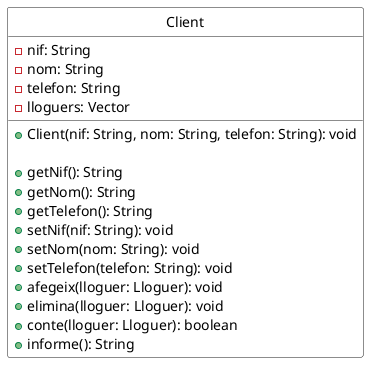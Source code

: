 @startuml
    skinparam class {
        BackgroundColor #ffffff
        ArrowColor #0000FF
    }

    hide circle

    Class Client {
        - nif: String
        - nom: String
        - telefon: String
        - lloguers: Vector

        + Client(nif: String, nom: String, telefon: String): void
        
        + getNif(): String
        + getNom(): String
        + getTelefon(): String
        + setNif(nif: String): void
        + setNom(nom: String): void
        + setTelefon(telefon: String): void
        + afegeix(lloguer: Lloguer): void
        + elimina(lloguer: Lloguer): void
        + conte(lloguer: Lloguer): boolean
        + informe(): String
    }
@enduml